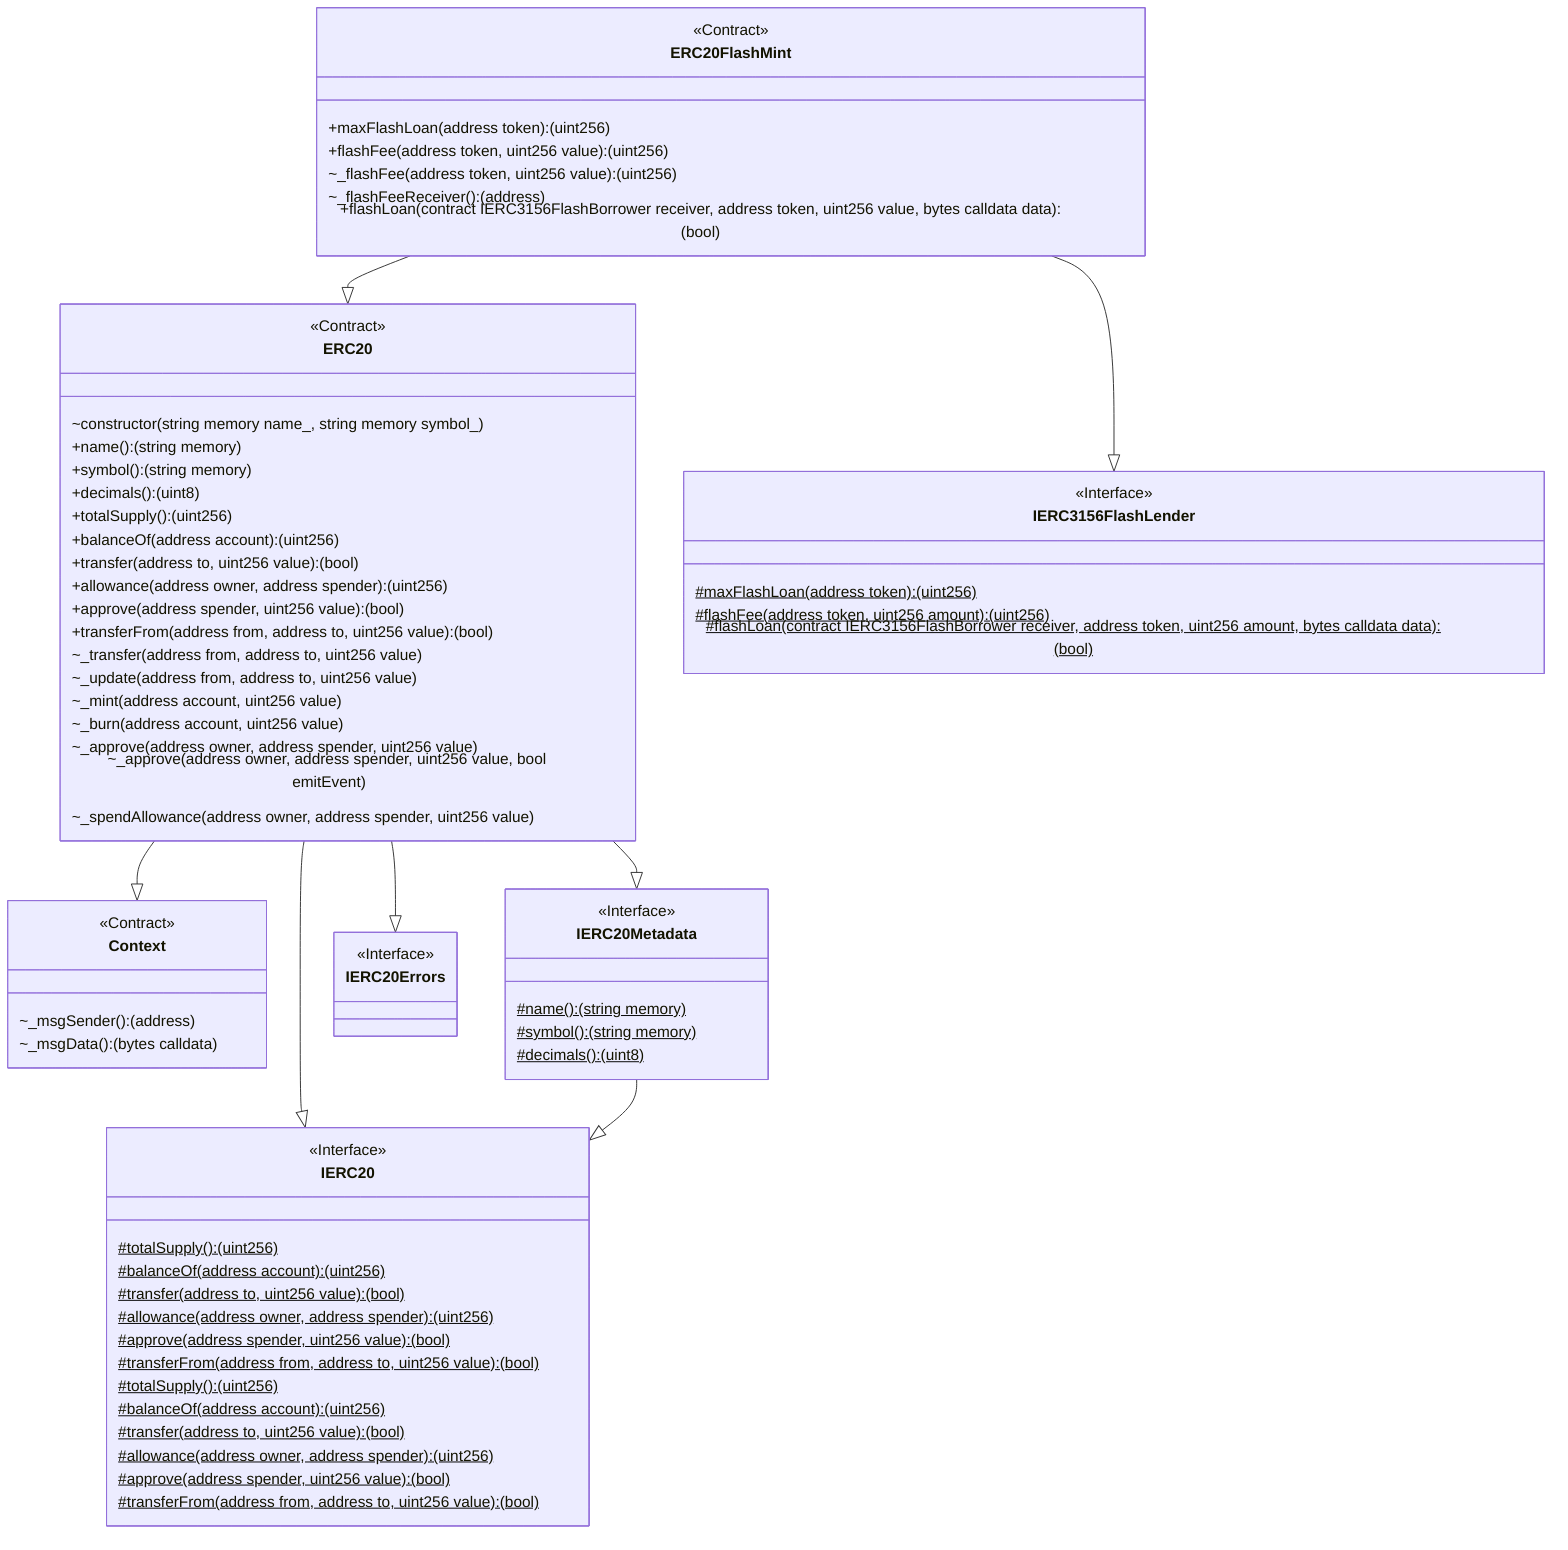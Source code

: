 classDiagram
  %% 929:4819:5
  class ERC20FlashMint {
    <<Contract>>
    +maxFlashLoan(address token): (uint256)
    +flashFee(address token, uint256 value): (uint256)
    ~_flashFee(address token, uint256 value): (uint256)
    ~_flashFeeReceiver(): (address)
    +flashLoan(contract IERC3156FlashBorrower receiver, address token, uint256 value, bytes calldata data): (bool)
  }
  
  ERC20FlashMint --|> ERC20
  
  %% 1401:9741:3
  class ERC20 {
    <<Contract>>
    ~constructor(string memory name_, string memory symbol_)
    +name(): (string memory)
    +symbol(): (string memory)
    +decimals(): (uint8)
    +totalSupply(): (uint256)
    +balanceOf(address account): (uint256)
    +transfer(address to, uint256 value): (bool)
    +allowance(address owner, address spender): (uint256)
    +approve(address spender, uint256 value): (bool)
    +transferFrom(address from, address to, uint256 value): (bool)
    ~_transfer(address from, address to, uint256 value)
    ~_update(address from, address to, uint256 value)
    ~_mint(address account, uint256 value)
    ~_burn(address account, uint256 value)
    ~_approve(address owner, address spender, uint256 value)
    ~_approve(address owner, address spender, uint256 value, bool emitEvent)
    ~_spendAllowance(address owner, address spender, uint256 value)
  }
  
  ERC20 --|> Context
  
  %% 624:235:7
  class Context {
    <<Contract>>
    ~_msgSender(): (address)
    ~_msgData(): (bytes calldata)
  }
  
  ERC20 --|> IERC20
  
  %% 203:2575:4
  class IERC20 {
    <<Interface>>
    #totalSupply(): (uint256)$
    #balanceOf(address account): (uint256)$
    #transfer(address to, uint256 value): (bool)$
    #allowance(address owner, address spender): (uint256)$
    #approve(address spender, uint256 value): (bool)$
    #transferFrom(address from, address to, uint256 value): (bool)$
  }
  
  ERC20 --|> IERC20Metadata
  
  %% 277:405:6
  class IERC20Metadata {
    <<Interface>>
    #name(): (string memory)$
    #symbol(): (string memory)$
    #decimals(): (uint8)$
  }
  
  IERC20Metadata --|> IERC20
  
  %% 203:2575:4
  class IERC20 {
    <<Interface>>
    #totalSupply(): (uint256)$
    #balanceOf(address account): (uint256)$
    #transfer(address to, uint256 value): (bool)$
    #allowance(address owner, address spender): (uint256)$
    #approve(address spender, uint256 value): (bool)$
    #transferFrom(address from, address to, uint256 value): (bool)$
  }
  
  ERC20 --|> IERC20Errors
  
  %% 278:1764:2
  class IERC20Errors {
    <<Interface>>
  }
  
  ERC20FlashMint --|> IERC3156FlashLender
  
  %% 334:1117:1
  class IERC3156FlashLender {
    <<Interface>>
    #maxFlashLoan(address token): (uint256)$
    #flashFee(address token, uint256 amount): (uint256)$
    #flashLoan(contract IERC3156FlashBorrower receiver, address token, uint256 amount, bytes calldata data): (bool)$
  }